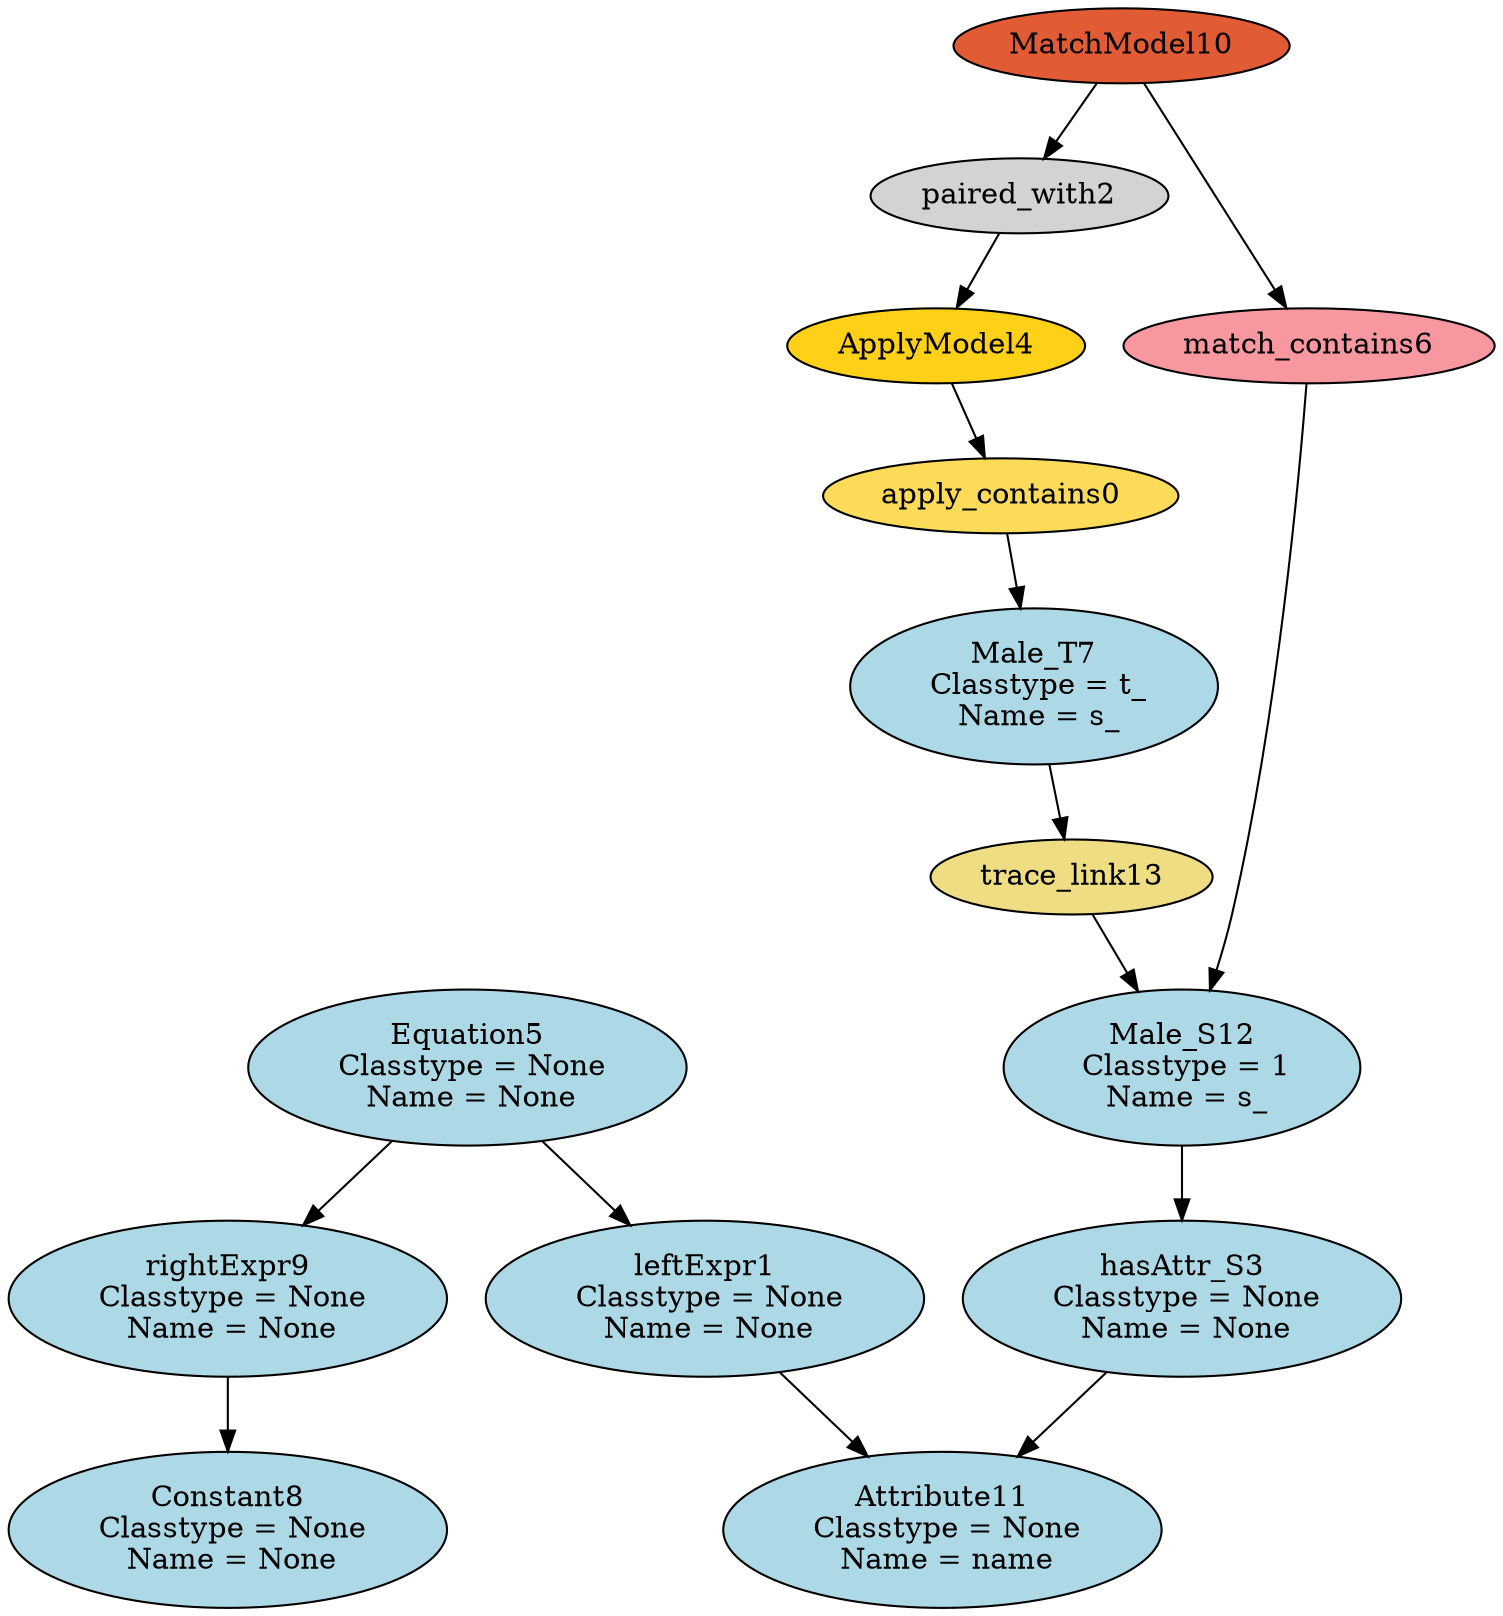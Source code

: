 digraph HEmptyPathCondition_HM2M {
apply_contains0 [style=filled, fillcolor="#FCDB58"];
"leftExpr1\n Classtype = None\n Name = None" [style=filled, fillcolor=lightblue];
paired_with2 [style=filled, fillcolor=lightgray];
"hasAttr_S3\n Classtype = None\n Name = None" [style=filled, fillcolor=lightblue];
ApplyModel4 [style=filled, fillcolor="#FED017"];
"Equation5\n Classtype = None\n Name = None" [style=filled, fillcolor=lightblue];
match_contains6 [style=filled, fillcolor="#F798A1"];
"Male_T7\n Classtype = t_\n Name = s_" [style=filled, fillcolor=lightblue];
"Constant8\n Classtype = None\n Name = None" [style=filled, fillcolor=lightblue];
"rightExpr9\n Classtype = None\n Name = None" [style=filled, fillcolor=lightblue];
MatchModel10 [style=filled, fillcolor="#E15C34"];
"Attribute11\n Classtype = None\n Name = name" [style=filled, fillcolor=lightblue];
"Male_S12\n Classtype = 1\n Name = s_" [style=filled, fillcolor=lightblue];
trace_link13 [style=filled, fillcolor=lightgoldenrod];
ApplyModel4 -> apply_contains0;
apply_contains0 -> "Male_T7\n Classtype = t_\n Name = s_";
"Equation5\n Classtype = None\n Name = None" -> "leftExpr1\n Classtype = None\n Name = None";
"leftExpr1\n Classtype = None\n Name = None" -> "Attribute11\n Classtype = None\n Name = name";
MatchModel10 -> paired_with2;
paired_with2 -> ApplyModel4;
"Male_S12\n Classtype = 1\n Name = s_" -> "hasAttr_S3\n Classtype = None\n Name = None";
"hasAttr_S3\n Classtype = None\n Name = None" -> "Attribute11\n Classtype = None\n Name = name";
"Equation5\n Classtype = None\n Name = None" -> "rightExpr9\n Classtype = None\n Name = None";
MatchModel10 -> match_contains6;
match_contains6 -> "Male_S12\n Classtype = 1\n Name = s_";
"rightExpr9\n Classtype = None\n Name = None" -> "Constant8\n Classtype = None\n Name = None";
trace_link13 -> "Male_S12\n Classtype = 1\n Name = s_";
"Male_T7\n Classtype = t_\n Name = s_" -> trace_link13;
}
